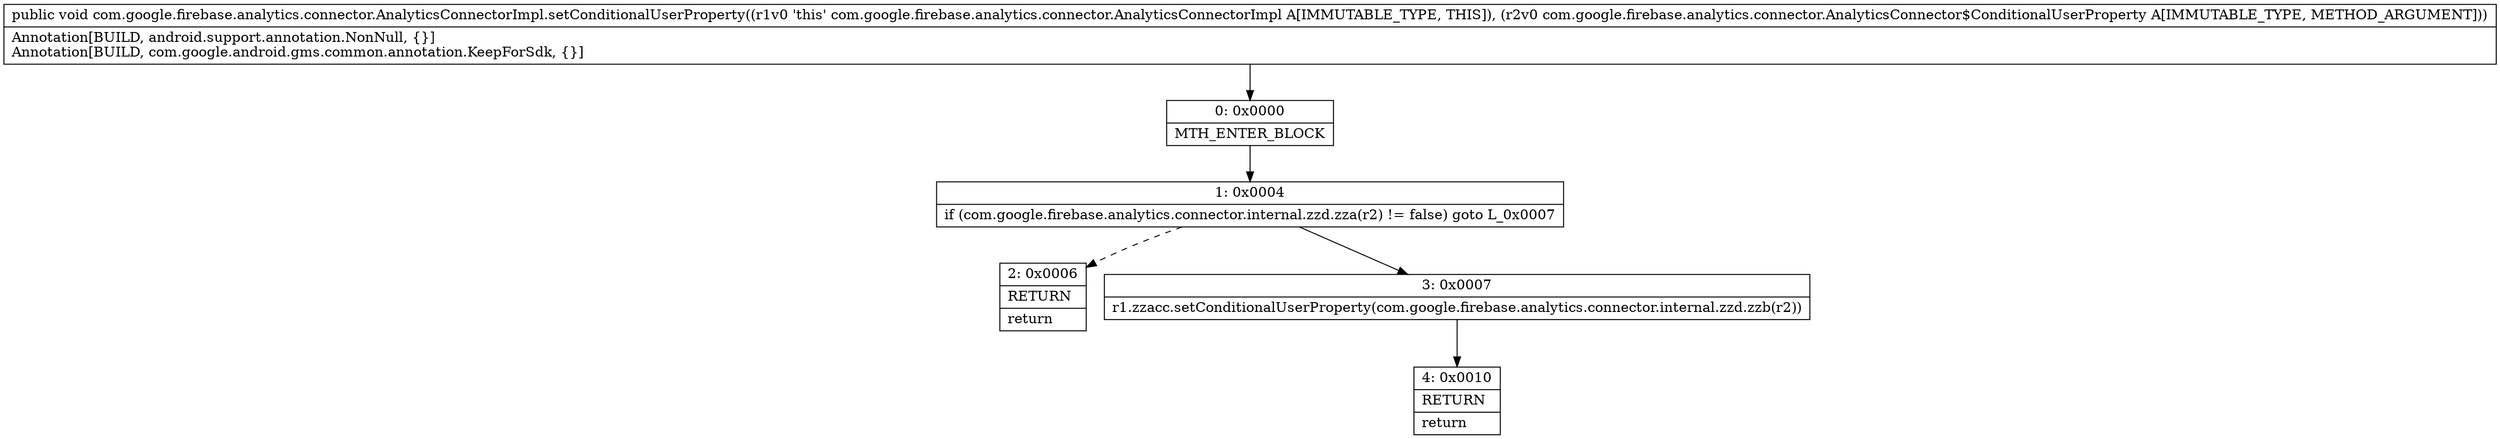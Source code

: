 digraph "CFG forcom.google.firebase.analytics.connector.AnalyticsConnectorImpl.setConditionalUserProperty(Lcom\/google\/firebase\/analytics\/connector\/AnalyticsConnector$ConditionalUserProperty;)V" {
Node_0 [shape=record,label="{0\:\ 0x0000|MTH_ENTER_BLOCK\l}"];
Node_1 [shape=record,label="{1\:\ 0x0004|if (com.google.firebase.analytics.connector.internal.zzd.zza(r2) != false) goto L_0x0007\l}"];
Node_2 [shape=record,label="{2\:\ 0x0006|RETURN\l|return\l}"];
Node_3 [shape=record,label="{3\:\ 0x0007|r1.zzacc.setConditionalUserProperty(com.google.firebase.analytics.connector.internal.zzd.zzb(r2))\l}"];
Node_4 [shape=record,label="{4\:\ 0x0010|RETURN\l|return\l}"];
MethodNode[shape=record,label="{public void com.google.firebase.analytics.connector.AnalyticsConnectorImpl.setConditionalUserProperty((r1v0 'this' com.google.firebase.analytics.connector.AnalyticsConnectorImpl A[IMMUTABLE_TYPE, THIS]), (r2v0 com.google.firebase.analytics.connector.AnalyticsConnector$ConditionalUserProperty A[IMMUTABLE_TYPE, METHOD_ARGUMENT]))  | Annotation[BUILD, android.support.annotation.NonNull, \{\}]\lAnnotation[BUILD, com.google.android.gms.common.annotation.KeepForSdk, \{\}]\l}"];
MethodNode -> Node_0;
Node_0 -> Node_1;
Node_1 -> Node_2[style=dashed];
Node_1 -> Node_3;
Node_3 -> Node_4;
}

